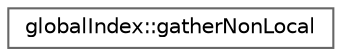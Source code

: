 digraph "Graphical Class Hierarchy"
{
 // LATEX_PDF_SIZE
  bgcolor="transparent";
  edge [fontname=Helvetica,fontsize=10,labelfontname=Helvetica,labelfontsize=10];
  node [fontname=Helvetica,fontsize=10,shape=box,height=0.2,width=0.4];
  rankdir="LR";
  Node0 [id="Node000000",label="globalIndex::gatherNonLocal",height=0.2,width=0.4,color="grey40", fillcolor="white", style="filled",URL="$structFoam_1_1globalIndex_1_1gatherNonLocal.html",tooltip=" "];
}
